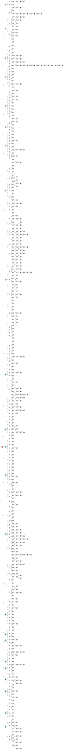 digraph APTAALF {
__start0 [style = invis, shape = none, label = "", width = 0, height = 0];

rankdir=LR;
size="8,5";

s0 [style="filled", color="black", fillcolor="#ff817b" shape="circle", label="q0"];
s1 [style="filled", color="black", fillcolor="powderblue" shape="circle", label="q1"];
s2 [style="filled", color="black", fillcolor="powderblue" shape="circle", label="q2"];
s3 [style="rounded,filled", color="black", fillcolor="powderblue" shape="doublecircle", label="q3"];
s4 [style="rounded,filled", color="black", fillcolor="powderblue" shape="doublecircle", label="q4"];
s5 [style="rounded,filled", color="black", fillcolor="powderblue" shape="doublecircle", label="q5"];
s6 [style="filled", color="black", fillcolor="powderblue" shape="circle", label="q6"];
s7 [style="rounded,filled", color="black", fillcolor="powderblue" shape="doublecircle", label="q7"];
s8 [style="rounded,filled", color="black", fillcolor="powderblue" shape="doublecircle", label="q8"];
s9 [style="rounded,filled", color="black", fillcolor="powderblue" shape="doublecircle", label="q9"];
s10 [style="rounded,filled", color="black", fillcolor="powderblue" shape="doublecircle", label="q10"];
s11 [style="rounded,filled", color="black", fillcolor="powderblue" shape="doublecircle", label="q11"];
s12 [style="rounded,filled", color="black", fillcolor="powderblue" shape="doublecircle", label="q12"];
s13 [style="filled", color="black", fillcolor="powderblue" shape="circle", label="q13"];
s14 [style="filled", color="black", fillcolor="powderblue" shape="circle", label="q14"];
s15 [style="filled", color="black", fillcolor="powderblue" shape="circle", label="q15"];
s16 [style="filled", color="black", fillcolor="powderblue" shape="circle", label="q16"];
s17 [style="filled", color="black", fillcolor="powderblue" shape="circle", label="q17"];
s18 [style="filled", color="black", fillcolor="powderblue" shape="circle", label="q18"];
s19 [style="filled", color="black", fillcolor="powderblue" shape="circle", label="q19"];
s20 [style="filled", color="black", fillcolor="powderblue" shape="circle", label="q20"];
s21 [style="filled", color="black", fillcolor="powderblue" shape="circle", label="q21"];
s22 [style="filled", color="black", fillcolor="powderblue" shape="circle", label="q22"];
s23 [style="filled", color="black", fillcolor="powderblue" shape="circle", label="q23"];
s24 [style="filled", color="black", fillcolor="white" shape="circle", label="q24"];
s25 [style="filled", color="black", fillcolor="white" shape="circle", label="q25"];
s26 [style="filled", color="black", fillcolor="white" shape="circle", label="q26"];
s27 [style="filled", color="black", fillcolor="white" shape="circle", label="q27"];
s28 [style="filled", color="black", fillcolor="white" shape="circle", label="q28"];
s29 [style="filled", color="black", fillcolor="white" shape="circle", label="q29"];
s30 [style="filled", color="black", fillcolor="white" shape="circle", label="q30"];
s31 [style="rounded,filled", color="black", fillcolor="white" shape="doublecircle", label="q31"];
s32 [style="rounded,filled", color="black", fillcolor="white" shape="doublecircle", label="q32"];
s33 [style="filled", color="black", fillcolor="white" shape="circle", label="q33"];
s34 [style="filled", color="black", fillcolor="white" shape="circle", label="q34"];
s35 [style="filled", color="black", fillcolor="white" shape="circle", label="q35"];
s36 [style="filled", color="black", fillcolor="white" shape="circle", label="q36"];
s37 [style="filled", color="black", fillcolor="white" shape="circle", label="q37"];
s38 [style="filled", color="black", fillcolor="white" shape="circle", label="q38"];
s39 [style="filled", color="black", fillcolor="white" shape="circle", label="q39"];
s40 [style="filled", color="black", fillcolor="white" shape="circle", label="q40"];
s41 [style="filled", color="black", fillcolor="white" shape="circle", label="q41"];
s42 [style="filled", color="black", fillcolor="white" shape="circle", label="q42"];
s43 [style="filled", color="black", fillcolor="white" shape="circle", label="q43"];
s44 [style="filled", color="black", fillcolor="white" shape="circle", label="q44"];
s45 [style="filled", color="black", fillcolor="white" shape="circle", label="q45"];
s46 [style="filled", color="black", fillcolor="white" shape="circle", label="q46"];
s47 [style="filled", color="black", fillcolor="white" shape="circle", label="q47"];
s48 [style="filled", color="black", fillcolor="white" shape="circle", label="q48"];
s49 [style="filled", color="black", fillcolor="white" shape="circle", label="q49"];
s50 [style="filled", color="black", fillcolor="white" shape="circle", label="q50"];
s51 [style="filled", color="black", fillcolor="white" shape="circle", label="q51"];
s52 [style="filled", color="black", fillcolor="white" shape="circle", label="q52"];
s53 [style="filled", color="black", fillcolor="white" shape="circle", label="q53"];
s54 [style="filled", color="black", fillcolor="white" shape="circle", label="q54"];
s55 [style="filled", color="black", fillcolor="white" shape="circle", label="q55"];
s56 [style="rounded,filled", color="black", fillcolor="white" shape="doublecircle", label="q56"];
s57 [style="filled", color="black", fillcolor="white" shape="circle", label="q57"];
s58 [style="filled", color="black", fillcolor="white" shape="circle", label="q58"];
s59 [style="filled", color="black", fillcolor="white" shape="circle", label="q59"];
s60 [style="rounded,filled", color="black", fillcolor="white" shape="doublecircle", label="q60"];
s61 [style="filled", color="black", fillcolor="white" shape="circle", label="q61"];
s62 [style="filled", color="black", fillcolor="white" shape="circle", label="q62"];
s63 [style="filled", color="black", fillcolor="white" shape="circle", label="q63"];
s64 [style="filled", color="black", fillcolor="white" shape="circle", label="q64"];
s65 [style="filled", color="black", fillcolor="white" shape="circle", label="q65"];
s66 [style="filled", color="black", fillcolor="white" shape="circle", label="q66"];
s67 [style="filled", color="black", fillcolor="white" shape="circle", label="q67"];
s68 [style="filled", color="black", fillcolor="white" shape="circle", label="q68"];
s69 [style="filled", color="black", fillcolor="white" shape="circle", label="q69"];
s70 [style="filled", color="black", fillcolor="white" shape="circle", label="q70"];
s71 [style="filled", color="black", fillcolor="white" shape="circle", label="q71"];
s72 [style="filled", color="black", fillcolor="white" shape="circle", label="q72"];
s73 [style="filled", color="black", fillcolor="white" shape="circle", label="q73"];
s74 [style="filled", color="black", fillcolor="white" shape="circle", label="q74"];
s75 [style="filled", color="black", fillcolor="white" shape="circle", label="q75"];
s76 [style="rounded,filled", color="black", fillcolor="white" shape="doublecircle", label="q76"];
s77 [style="filled", color="black", fillcolor="white" shape="circle", label="q77"];
s78 [style="rounded,filled", color="black", fillcolor="white" shape="doublecircle", label="q78"];
s79 [style="rounded,filled", color="black", fillcolor="white" shape="doublecircle", label="q79"];
s80 [style="filled", color="black", fillcolor="white" shape="circle", label="q80"];
s81 [style="rounded,filled", color="black", fillcolor="white" shape="doublecircle", label="q81"];
s82 [style="filled", color="black", fillcolor="white" shape="circle", label="q82"];
s83 [style="rounded,filled", color="black", fillcolor="white" shape="doublecircle", label="q83"];
s84 [style="filled", color="black", fillcolor="white" shape="circle", label="q84"];
s85 [style="filled", color="black", fillcolor="white" shape="circle", label="q85"];
s86 [style="filled", color="black", fillcolor="white" shape="circle", label="q86"];
s87 [style="filled", color="black", fillcolor="white" shape="circle", label="q87"];
s88 [style="filled", color="black", fillcolor="white" shape="circle", label="q88"];
s89 [style="filled", color="black", fillcolor="white" shape="circle", label="q89"];
s90 [style="filled", color="black", fillcolor="white" shape="circle", label="q90"];
s91 [style="filled", color="black", fillcolor="white" shape="circle", label="q91"];
s92 [style="rounded,filled", color="black", fillcolor="white" shape="doublecircle", label="q92"];
s93 [style="filled", color="black", fillcolor="white" shape="circle", label="q93"];
s94 [style="filled", color="black", fillcolor="white" shape="circle", label="q94"];
s95 [style="filled", color="black", fillcolor="white" shape="circle", label="q95"];
s96 [style="filled", color="black", fillcolor="white" shape="circle", label="q96"];
s97 [style="filled", color="black", fillcolor="white" shape="circle", label="q97"];
s98 [style="filled", color="black", fillcolor="white" shape="circle", label="q98"];
s99 [style="filled", color="black", fillcolor="white" shape="circle", label="q99"];
s100 [style="rounded,filled", color="black", fillcolor="white" shape="doublecircle", label="q100"];
s101 [style="filled", color="black", fillcolor="white" shape="circle", label="q101"];
s102 [style="filled", color="black", fillcolor="white" shape="circle", label="q102"];
s103 [style="filled", color="black", fillcolor="white" shape="circle", label="q103"];
s104 [style="filled", color="black", fillcolor="white" shape="circle", label="q104"];
s105 [style="filled", color="black", fillcolor="white" shape="circle", label="q105"];
s106 [style="filled", color="black", fillcolor="white" shape="circle", label="q106"];
s107 [style="filled", color="black", fillcolor="white" shape="circle", label="q107"];
s108 [style="filled", color="black", fillcolor="white" shape="circle", label="q108"];
s109 [style="filled", color="black", fillcolor="white" shape="circle", label="q109"];
s110 [style="filled", color="black", fillcolor="white" shape="circle", label="q110"];
s111 [style="filled", color="black", fillcolor="white" shape="circle", label="q111"];
s112 [style="filled", color="black", fillcolor="white" shape="circle", label="q112"];
s113 [style="filled", color="black", fillcolor="white" shape="circle", label="q113"];
s114 [style="filled", color="black", fillcolor="white" shape="circle", label="q114"];
s115 [style="filled", color="black", fillcolor="white" shape="circle", label="q115"];
s116 [style="filled", color="black", fillcolor="white" shape="circle", label="q116"];
s117 [style="rounded,filled", color="black", fillcolor="white" shape="doublecircle", label="q117"];
s118 [style="filled", color="black", fillcolor="white" shape="circle", label="q118"];
s119 [style="filled", color="black", fillcolor="white" shape="circle", label="q119"];
s120 [style="filled", color="black", fillcolor="white" shape="circle", label="q120"];
s121 [style="filled", color="black", fillcolor="white" shape="circle", label="q121"];
s122 [style="filled", color="black", fillcolor="white" shape="circle", label="q122"];
s123 [style="filled", color="black", fillcolor="white" shape="circle", label="q123"];
s124 [style="filled", color="black", fillcolor="white" shape="circle", label="q124"];
s125 [style="filled", color="black", fillcolor="white" shape="circle", label="q125"];
s126 [style="filled", color="black", fillcolor="white" shape="circle", label="q126"];
s127 [style="filled", color="black", fillcolor="white" shape="circle", label="q127"];
s128 [style="filled", color="black", fillcolor="white" shape="circle", label="q128"];
s129 [style="filled", color="black", fillcolor="white" shape="circle", label="q129"];
s130 [style="filled", color="black", fillcolor="white" shape="circle", label="q130"];
s131 [style="filled", color="black", fillcolor="white" shape="circle", label="q131"];
s132 [style="filled", color="black", fillcolor="white" shape="circle", label="q132"];
s133 [style="filled", color="black", fillcolor="white" shape="circle", label="q133"];
s134 [style="filled", color="black", fillcolor="white" shape="circle", label="q134"];
s135 [style="filled", color="black", fillcolor="white" shape="circle", label="q135"];
s136 [style="filled", color="black", fillcolor="white" shape="circle", label="q136"];
s137 [style="filled", color="black", fillcolor="white" shape="circle", label="q137"];
s138 [style="filled", color="black", fillcolor="white" shape="circle", label="q138"];
s139 [style="filled", color="black", fillcolor="white" shape="circle", label="q139"];
s140 [style="filled", color="black", fillcolor="white" shape="circle", label="q140"];
s141 [style="filled", color="black", fillcolor="white" shape="circle", label="q141"];
s142 [style="filled", color="black", fillcolor="white" shape="circle", label="q142"];
s143 [style="filled", color="black", fillcolor="white" shape="circle", label="q143"];
s144 [style="filled", color="black", fillcolor="white" shape="circle", label="q144"];
s145 [style="filled", color="black", fillcolor="white" shape="circle", label="q145"];
s146 [style="filled", color="black", fillcolor="white" shape="circle", label="q146"];
s147 [style="filled", color="black", fillcolor="white" shape="circle", label="q147"];
s148 [style="filled", color="black", fillcolor="white" shape="circle", label="q148"];
s149 [style="filled", color="black", fillcolor="white" shape="circle", label="q149"];
s150 [style="filled", color="black", fillcolor="white" shape="circle", label="q150"];
s151 [style="filled", color="black", fillcolor="white" shape="circle", label="q151"];
s152 [style="filled", color="black", fillcolor="white" shape="circle", label="q152"];
s153 [style="filled", color="black", fillcolor="white" shape="circle", label="q153"];
s154 [style="filled", color="black", fillcolor="white" shape="circle", label="q154"];
s155 [style="filled", color="black", fillcolor="white" shape="circle", label="q155"];
s156 [style="filled", color="black", fillcolor="white" shape="circle", label="q156"];
s157 [style="filled", color="black", fillcolor="white" shape="circle", label="q157"];
s158 [style="filled", color="black", fillcolor="white" shape="circle", label="q158"];
s159 [style="filled", color="black", fillcolor="white" shape="circle", label="q159"];
s160 [style="filled", color="black", fillcolor="white" shape="circle", label="q160"];
s161 [style="filled", color="black", fillcolor="white" shape="circle", label="q161"];
s162 [style="filled", color="black", fillcolor="white" shape="circle", label="q162"];
s163 [style="filled", color="black", fillcolor="white" shape="circle", label="q163"];
s164 [style="filled", color="black", fillcolor="white" shape="circle", label="q164"];
s165 [style="filled", color="black", fillcolor="white" shape="circle", label="q165"];
s166 [style="filled", color="black", fillcolor="white" shape="circle", label="q166"];
s167 [style="filled", color="black", fillcolor="white" shape="circle", label="q167"];
s168 [style="filled", color="black", fillcolor="white" shape="circle", label="q168"];
s169 [style="filled", color="black", fillcolor="white" shape="circle", label="q169"];
s170 [style="filled", color="black", fillcolor="white" shape="circle", label="q170"];
s171 [style="filled", color="black", fillcolor="white" shape="circle", label="q171"];
s172 [style="filled", color="black", fillcolor="white" shape="circle", label="q172"];
s173 [style="filled", color="black", fillcolor="white" shape="circle", label="q173"];
s174 [style="filled", color="black", fillcolor="white" shape="circle", label="q174"];
s175 [style="filled", color="black", fillcolor="white" shape="circle", label="q175"];
s176 [style="filled", color="black", fillcolor="white" shape="circle", label="q176"];
s177 [style="filled", color="black", fillcolor="white" shape="circle", label="q177"];
s178 [style="filled", color="black", fillcolor="white" shape="circle", label="q178"];
s179 [style="filled", color="black", fillcolor="white" shape="circle", label="q179"];
s180 [style="filled", color="black", fillcolor="white" shape="circle", label="q180"];
s181 [style="filled", color="black", fillcolor="white" shape="circle", label="q181"];
s182 [style="filled", color="black", fillcolor="white" shape="circle", label="q182"];
s183 [style="filled", color="black", fillcolor="white" shape="circle", label="q183"];
s184 [style="filled", color="black", fillcolor="white" shape="circle", label="q184"];
s185 [style="filled", color="black", fillcolor="white" shape="circle", label="q185"];
s186 [style="filled", color="black", fillcolor="white" shape="circle", label="q186"];
s187 [style="filled", color="black", fillcolor="white" shape="circle", label="q187"];
s188 [style="filled", color="black", fillcolor="white" shape="circle", label="q188"];
s189 [style="filled", color="black", fillcolor="white" shape="circle", label="q189"];
s190 [style="filled", color="black", fillcolor="white" shape="circle", label="q190"];
s191 [style="filled", color="black", fillcolor="white" shape="circle", label="q191"];
s192 [style="filled", color="black", fillcolor="white" shape="circle", label="q192"];
s193 [style="filled", color="black", fillcolor="white" shape="circle", label="q193"];
s194 [style="filled", color="black", fillcolor="white" shape="circle", label="q194"];
s195 [style="filled", color="black", fillcolor="white" shape="circle", label="q195"];
s196 [style="filled", color="black", fillcolor="white" shape="circle", label="q196"];
s197 [style="filled", color="black", fillcolor="white" shape="circle", label="q197"];
s198 [style="filled", color="black", fillcolor="white" shape="circle", label="q198"];
s199 [style="filled", color="black", fillcolor="white" shape="circle", label="q199"];
s200 [style="rounded,filled", color="black", fillcolor="white" shape="doublecircle", label="q200"];
s201 [style="rounded,filled", color="black", fillcolor="white" shape="doublecircle", label="q201"];
s202 [style="rounded,filled", color="black", fillcolor="white" shape="doublecircle", label="q202"];
s203 [style="filled", color="black", fillcolor="white" shape="circle", label="q203"];
s204 [style="rounded,filled", color="black", fillcolor="white" shape="doublecircle", label="q204"];
s205 [style="filled", color="black", fillcolor="white" shape="circle", label="q205"];
s206 [style="filled", color="black", fillcolor="white" shape="circle", label="q206"];
s207 [style="filled", color="black", fillcolor="white" shape="circle", label="q207"];
s208 [style="filled", color="black", fillcolor="white" shape="circle", label="q208"];
s209 [style="filled", color="black", fillcolor="white" shape="circle", label="q209"];
s210 [style="filled", color="black", fillcolor="white" shape="circle", label="q210"];
s211 [style="filled", color="black", fillcolor="white" shape="circle", label="q211"];
s212 [style="filled", color="black", fillcolor="white" shape="circle", label="q212"];
s213 [style="filled", color="black", fillcolor="white" shape="circle", label="q213"];
s214 [style="filled", color="black", fillcolor="white" shape="circle", label="q214"];
s215 [style="filled", color="black", fillcolor="white" shape="circle", label="q215"];
s216 [style="filled", color="black", fillcolor="white" shape="circle", label="q216"];
s217 [style="filled", color="black", fillcolor="white" shape="circle", label="q217"];
s218 [style="filled", color="black", fillcolor="white" shape="circle", label="q218"];
s219 [style="filled", color="black", fillcolor="white" shape="circle", label="q219"];
s220 [style="filled", color="black", fillcolor="white" shape="circle", label="q220"];
s221 [style="filled", color="black", fillcolor="white" shape="circle", label="q221"];
s222 [style="filled", color="black", fillcolor="white" shape="circle", label="q222"];
s223 [style="filled", color="black", fillcolor="white" shape="circle", label="q223"];
s224 [style="filled", color="black", fillcolor="white" shape="circle", label="q224"];
s225 [style="filled", color="black", fillcolor="white" shape="circle", label="q225"];
s226 [style="filled", color="black", fillcolor="white" shape="circle", label="q226"];
s227 [style="filled", color="black", fillcolor="white" shape="circle", label="q227"];
s228 [style="filled", color="black", fillcolor="white" shape="circle", label="q228"];
s229 [style="filled", color="black", fillcolor="white" shape="circle", label="q229"];
s230 [style="filled", color="black", fillcolor="white" shape="circle", label="q230"];
s231 [style="filled", color="black", fillcolor="white" shape="circle", label="q231"];
s232 [style="filled", color="black", fillcolor="white" shape="circle", label="q232"];
s233 [style="filled", color="black", fillcolor="white" shape="circle", label="q233"];
s234 [style="filled", color="black", fillcolor="white" shape="circle", label="q234"];
s235 [style="filled", color="black", fillcolor="white" shape="circle", label="q235"];
s236 [style="filled", color="black", fillcolor="white" shape="circle", label="q236"];
s237 [style="filled", color="black", fillcolor="white" shape="circle", label="q237"];
s238 [style="filled", color="black", fillcolor="white" shape="circle", label="q238"];
s239 [style="filled", color="black", fillcolor="white" shape="circle", label="q239"];
s240 [style="filled", color="black", fillcolor="white" shape="circle", label="q240"];
s241 [style="filled", color="black", fillcolor="white" shape="circle", label="q241"];
s242 [style="filled", color="black", fillcolor="white" shape="circle", label="q242"];
s243 [style="filled", color="black", fillcolor="white" shape="circle", label="q243"];
s244 [style="filled", color="black", fillcolor="white" shape="circle", label="q244"];
s245 [style="filled", color="black", fillcolor="white" shape="circle", label="q245"];
s246 [style="filled", color="black", fillcolor="white" shape="circle", label="q246"];
s247 [style="filled", color="black", fillcolor="white" shape="circle", label="q247"];
s248 [style="filled", color="black", fillcolor="white" shape="circle", label="q248"];
s249 [style="filled", color="black", fillcolor="white" shape="circle", label="q249"];
s250 [style="filled", color="black", fillcolor="white" shape="circle", label="q250"];
s251 [style="filled", color="black", fillcolor="white" shape="circle", label="q251"];
s252 [style="filled", color="black", fillcolor="white" shape="circle", label="q252"];
s253 [style="filled", color="black", fillcolor="white" shape="circle", label="q253"];
s254 [style="filled", color="black", fillcolor="white" shape="circle", label="q254"];
s255 [style="filled", color="black", fillcolor="white" shape="circle", label="q255"];
s256 [style="filled", color="black", fillcolor="white" shape="circle", label="q256"];
s257 [style="filled", color="black", fillcolor="white" shape="circle", label="q257"];
s258 [style="filled", color="black", fillcolor="white" shape="circle", label="q258"];
s259 [style="filled", color="black", fillcolor="white" shape="circle", label="q259"];
s260 [style="filled", color="black", fillcolor="white" shape="circle", label="q260"];
s261 [style="filled", color="black", fillcolor="white" shape="circle", label="q261"];
s262 [style="filled", color="black", fillcolor="white" shape="circle", label="q262"];
s263 [style="filled", color="black", fillcolor="white" shape="circle", label="q263"];
s264 [style="filled", color="black", fillcolor="white" shape="circle", label="q264"];
s265 [style="filled", color="black", fillcolor="white" shape="circle", label="q265"];
s266 [style="filled", color="black", fillcolor="white" shape="circle", label="q266"];
s267 [style="filled", color="black", fillcolor="white" shape="circle", label="q267"];
s268 [style="filled", color="black", fillcolor="white" shape="circle", label="q268"];
s269 [style="filled", color="black", fillcolor="white" shape="circle", label="q269"];
s270 [style="filled", color="black", fillcolor="white" shape="circle", label="q270"];
s271 [style="filled", color="black", fillcolor="white" shape="circle", label="q271"];
s272 [style="filled", color="black", fillcolor="white" shape="circle", label="q272"];
s273 [style="filled", color="black", fillcolor="white" shape="circle", label="q273"];
s274 [style="filled", color="black", fillcolor="white" shape="circle", label="q274"];
s275 [style="filled", color="black", fillcolor="white" shape="circle", label="q275"];
s276 [style="filled", color="black", fillcolor="white" shape="circle", label="q276"];
s277 [style="filled", color="black", fillcolor="white" shape="circle", label="q277"];
s278 [style="filled", color="black", fillcolor="white" shape="circle", label="q278"];
s279 [style="filled", color="black", fillcolor="white" shape="circle", label="q279"];
s280 [style="filled", color="black", fillcolor="white" shape="circle", label="q280"];
s281 [style="filled", color="black", fillcolor="white" shape="circle", label="q281"];
s282 [style="filled", color="black", fillcolor="white" shape="circle", label="q282"];
s283 [style="filled", color="black", fillcolor="white" shape="circle", label="q283"];
s284 [style="filled", color="black", fillcolor="white" shape="circle", label="q284"];
s285 [style="filled", color="black", fillcolor="white" shape="circle", label="q285"];
s286 [style="filled", color="black", fillcolor="white" shape="circle", label="q286"];
s287 [style="filled", color="black", fillcolor="white" shape="circle", label="q287"];
s288 [style="filled", color="black", fillcolor="white" shape="circle", label="q288"];
s289 [style="filled", color="black", fillcolor="white" shape="circle", label="q289"];
s290 [style="filled", color="black", fillcolor="white" shape="circle", label="q290"];
s291 [style="filled", color="black", fillcolor="white" shape="circle", label="q291"];
s292 [style="filled", color="black", fillcolor="white" shape="circle", label="q292"];
s293 [style="filled", color="black", fillcolor="white" shape="circle", label="q293"];
s294 [style="filled", color="black", fillcolor="white" shape="circle", label="q294"];
s295 [style="filled", color="black", fillcolor="white" shape="circle", label="q295"];
s296 [style="filled", color="black", fillcolor="white" shape="circle", label="q296"];
s297 [style="filled", color="black", fillcolor="white" shape="circle", label="q297"];
s298 [style="filled", color="black", fillcolor="white" shape="circle", label="q298"];
s299 [style="filled", color="black", fillcolor="white" shape="circle", label="q299"];
s300 [style="filled", color="black", fillcolor="white" shape="circle", label="q300"];
s301 [style="filled", color="black", fillcolor="white" shape="circle", label="q301"];
s302 [style="filled", color="black", fillcolor="white" shape="circle", label="q302"];
s303 [style="filled", color="black", fillcolor="white" shape="circle", label="q303"];
s304 [style="filled", color="black", fillcolor="white" shape="circle", label="q304"];
s305 [style="filled", color="black", fillcolor="white" shape="circle", label="q305"];
s306 [style="filled", color="black", fillcolor="white" shape="circle", label="q306"];
s307 [style="filled", color="black", fillcolor="white" shape="circle", label="q307"];
s308 [style="filled", color="black", fillcolor="white" shape="circle", label="q308"];
s309 [style="filled", color="black", fillcolor="white" shape="circle", label="q309"];
s310 [style="filled", color="black", fillcolor="white" shape="circle", label="q310"];
s311 [style="filled", color="black", fillcolor="white" shape="circle", label="q311"];
s312 [style="filled", color="black", fillcolor="white" shape="circle", label="q312"];
s313 [style="filled", color="black", fillcolor="white" shape="circle", label="q313"];
s314 [style="filled", color="black", fillcolor="white" shape="circle", label="q314"];
s315 [style="filled", color="black", fillcolor="white" shape="circle", label="q315"];
s316 [style="filled", color="black", fillcolor="white" shape="circle", label="q316"];
s317 [style="filled", color="black", fillcolor="white" shape="circle", label="q317"];
s318 [style="filled", color="black", fillcolor="white" shape="circle", label="q318"];
s319 [style="filled", color="black", fillcolor="white" shape="circle", label="q319"];
s320 [style="filled", color="black", fillcolor="white" shape="circle", label="q320"];
s321 [style="filled", color="black", fillcolor="white" shape="circle", label="q321"];
s322 [style="filled", color="black", fillcolor="white" shape="circle", label="q322"];
s323 [style="filled", color="black", fillcolor="white" shape="circle", label="q323"];
s324 [style="filled", color="black", fillcolor="white" shape="circle", label="q324"];
s325 [style="filled", color="black", fillcolor="white" shape="circle", label="q325"];
s326 [style="filled", color="black", fillcolor="white" shape="circle", label="q326"];
s327 [style="rounded,filled", color="black", fillcolor="white" shape="doublecircle", label="q327"];
s328 [style="filled", color="black", fillcolor="white" shape="circle", label="q328"];
s329 [style="filled", color="black", fillcolor="white" shape="circle", label="q329"];
s330 [style="filled", color="black", fillcolor="white" shape="circle", label="q330"];
s331 [style="filled", color="black", fillcolor="white" shape="circle", label="q331"];
s332 [style="filled", color="black", fillcolor="white" shape="circle", label="q332"];
s333 [style="filled", color="black", fillcolor="white" shape="circle", label="q333"];
s334 [style="filled", color="black", fillcolor="white" shape="circle", label="q334"];
s335 [style="filled", color="black", fillcolor="white" shape="circle", label="q335"];
s336 [style="filled", color="black", fillcolor="white" shape="circle", label="q336"];
s337 [style="filled", color="black", fillcolor="white" shape="circle", label="q337"];
s338 [style="filled", color="black", fillcolor="white" shape="circle", label="q338"];
s339 [style="filled", color="black", fillcolor="white" shape="circle", label="q339"];
s340 [style="filled", color="black", fillcolor="white" shape="circle", label="q340"];
s341 [style="filled", color="black", fillcolor="white" shape="circle", label="q341"];
s342 [style="filled", color="black", fillcolor="white" shape="circle", label="q342"];
s343 [style="filled", color="black", fillcolor="white" shape="circle", label="q343"];
s344 [style="filled", color="black", fillcolor="white" shape="circle", label="q344"];
s345 [style="filled", color="black", fillcolor="white" shape="circle", label="q345"];
s346 [style="filled", color="black", fillcolor="white" shape="circle", label="q346"];
s347 [style="filled", color="black", fillcolor="white" shape="circle", label="q347"];
s348 [style="filled", color="black", fillcolor="white" shape="circle", label="q348"];
s349 [style="filled", color="black", fillcolor="white" shape="circle", label="q349"];
s350 [style="filled", color="black", fillcolor="white" shape="circle", label="q350"];
s351 [style="filled", color="black", fillcolor="white" shape="circle", label="q351"];
s352 [style="filled", color="black", fillcolor="white" shape="circle", label="q352"];
s353 [style="filled", color="black", fillcolor="white" shape="circle", label="q353"];
s354 [style="filled", color="black", fillcolor="white" shape="circle", label="q354"];
s355 [style="filled", color="black", fillcolor="white" shape="circle", label="q355"];
s356 [style="filled", color="black", fillcolor="white" shape="circle", label="q356"];
s357 [style="filled", color="black", fillcolor="white" shape="circle", label="q357"];
s358 [style="filled", color="black", fillcolor="white" shape="circle", label="q358"];
s359 [style="filled", color="black", fillcolor="white" shape="circle", label="q359"];
s360 [style="filled", color="black", fillcolor="white" shape="circle", label="q360"];
s361 [style="filled", color="black", fillcolor="white" shape="circle", label="q361"];
s362 [style="filled", color="black", fillcolor="white" shape="circle", label="q362"];
s363 [style="filled", color="black", fillcolor="white" shape="circle", label="q363"];
s364 [style="filled", color="black", fillcolor="white" shape="circle", label="q364"];
s365 [style="filled", color="black", fillcolor="white" shape="circle", label="q365"];
s366 [style="filled", color="black", fillcolor="white" shape="circle", label="q366"];
s367 [style="filled", color="black", fillcolor="white" shape="circle", label="q367"];
s368 [style="filled", color="black", fillcolor="white" shape="circle", label="q368"];
s369 [style="filled", color="black", fillcolor="white" shape="circle", label="q369"];
s370 [style="filled", color="black", fillcolor="white" shape="circle", label="q370"];
s371 [style="filled", color="black", fillcolor="white" shape="circle", label="q371"];
s372 [style="filled", color="black", fillcolor="white" shape="circle", label="q372"];
s373 [style="filled", color="black", fillcolor="white" shape="circle", label="q373"];
s374 [style="filled", color="black", fillcolor="white" shape="circle", label="q374"];
s375 [style="filled", color="black", fillcolor="white" shape="circle", label="q375"];
s376 [style="filled", color="black", fillcolor="white" shape="circle", label="q376"];
s377 [style="filled", color="black", fillcolor="white" shape="circle", label="q377"];
s378 [style="filled", color="black", fillcolor="white" shape="circle", label="q378"];
s379 [style="filled", color="black", fillcolor="white" shape="circle", label="q379"];
s380 [style="filled", color="black", fillcolor="white" shape="circle", label="q380"];
s381 [style="filled", color="black", fillcolor="white" shape="circle", label="q381"];
s382 [style="filled", color="black", fillcolor="white" shape="circle", label="q382"];
s383 [style="filled", color="black", fillcolor="white" shape="circle", label="q383"];
s384 [style="filled", color="black", fillcolor="white" shape="circle", label="q384"];
s385 [style="filled", color="black", fillcolor="white" shape="circle", label="q385"];
s386 [style="filled", color="black", fillcolor="white" shape="circle", label="q386"];
s387 [style="filled", color="black", fillcolor="white" shape="circle", label="q387"];
s388 [style="filled", color="black", fillcolor="white" shape="circle", label="q388"];
s389 [style="filled", color="black", fillcolor="white" shape="circle", label="q389"];
s390 [style="filled", color="black", fillcolor="white" shape="circle", label="q390"];
s391 [style="filled", color="black", fillcolor="white" shape="circle", label="q391"];
s392 [style="filled", color="black", fillcolor="white" shape="circle", label="q392"];
s393 [style="filled", color="black", fillcolor="white" shape="circle", label="q393"];
s394 [style="filled", color="black", fillcolor="white" shape="circle", label="q394"];
s395 [style="filled", color="black", fillcolor="white" shape="circle", label="q395"];
s396 [style="filled", color="black", fillcolor="white" shape="circle", label="q396"];
s397 [style="filled", color="black", fillcolor="white" shape="circle", label="q397"];
s398 [style="filled", color="black", fillcolor="white" shape="circle", label="q398"];
s399 [style="filled", color="black", fillcolor="white" shape="circle", label="q399"];
s400 [style="filled", color="black", fillcolor="white" shape="circle", label="q400"];
s401 [style="filled", color="black", fillcolor="white" shape="circle", label="q401"];
s402 [style="filled", color="black", fillcolor="white" shape="circle", label="q402"];
s403 [style="filled", color="black", fillcolor="white" shape="circle", label="q403"];
s404 [style="filled", color="black", fillcolor="white" shape="circle", label="q404"];
s405 [style="filled", color="black", fillcolor="white" shape="circle", label="q405"];
s406 [style="filled", color="black", fillcolor="white" shape="circle", label="q406"];
s407 [style="filled", color="black", fillcolor="white" shape="circle", label="q407"];
s408 [style="filled", color="black", fillcolor="white" shape="circle", label="q408"];
s409 [style="filled", color="black", fillcolor="white" shape="circle", label="q409"];
s410 [style="filled", color="black", fillcolor="white" shape="circle", label="q410"];
s411 [style="filled", color="black", fillcolor="white" shape="circle", label="q411"];
s412 [style="filled", color="black", fillcolor="white" shape="circle", label="q412"];
s413 [style="filled", color="black", fillcolor="white" shape="circle", label="q413"];
s414 [style="filled", color="black", fillcolor="white" shape="circle", label="q414"];
s415 [style="filled", color="black", fillcolor="white" shape="circle", label="q415"];
s416 [style="filled", color="black", fillcolor="white" shape="circle", label="q416"];
s417 [style="filled", color="black", fillcolor="white" shape="circle", label="q417"];
s418 [style="filled", color="black", fillcolor="white" shape="circle", label="q418"];
s419 [style="filled", color="black", fillcolor="white" shape="circle", label="q419"];
s420 [style="filled", color="black", fillcolor="white" shape="circle", label="q420"];
s421 [style="filled", color="black", fillcolor="white" shape="circle", label="q421"];
s422 [style="filled", color="black", fillcolor="white" shape="circle", label="q422"];
s423 [style="filled", color="black", fillcolor="white" shape="circle", label="q423"];
s424 [style="filled", color="black", fillcolor="white" shape="circle", label="q424"];
s425 [style="filled", color="black", fillcolor="white" shape="circle", label="q425"];
s426 [style="filled", color="black", fillcolor="white" shape="circle", label="q426"];
s427 [style="filled", color="black", fillcolor="white" shape="circle", label="q427"];
s428 [style="filled", color="black", fillcolor="white" shape="circle", label="q428"];
s429 [style="filled", color="black", fillcolor="white" shape="circle", label="q429"];
s430 [style="filled", color="black", fillcolor="white" shape="circle", label="q430"];
s431 [style="filled", color="black", fillcolor="white" shape="circle", label="q431"];
s432 [style="filled", color="black", fillcolor="white" shape="circle", label="q432"];
s433 [style="filled", color="black", fillcolor="white" shape="circle", label="q433"];
s434 [style="filled", color="black", fillcolor="white" shape="circle", label="q434"];
s435 [style="filled", color="black", fillcolor="white" shape="circle", label="q435"];
s436 [style="filled", color="black", fillcolor="white" shape="circle", label="q436"];
s437 [style="filled", color="black", fillcolor="white" shape="circle", label="q437"];
s438 [style="filled", color="black", fillcolor="white" shape="circle", label="q438"];
s439 [style="filled", color="black", fillcolor="white" shape="circle", label="q439"];
s440 [style="filled", color="black", fillcolor="white" shape="circle", label="q440"];
s441 [style="rounded,filled", color="black", fillcolor="white" shape="doublecircle", label="q441"];
s442 [style="filled", color="black", fillcolor="white" shape="circle", label="q442"];
s443 [style="filled", color="black", fillcolor="white" shape="circle", label="q443"];
s444 [style="filled", color="black", fillcolor="white" shape="circle", label="q444"];
s445 [style="filled", color="black", fillcolor="white" shape="circle", label="q445"];
s446 [style="filled", color="black", fillcolor="white" shape="circle", label="q446"];
s447 [style="filled", color="black", fillcolor="white" shape="circle", label="q447"];
s448 [style="filled", color="black", fillcolor="white" shape="circle", label="q448"];
s449 [style="filled", color="black", fillcolor="white" shape="circle", label="q449"];
s450 [style="filled", color="black", fillcolor="white" shape="circle", label="q450"];
s451 [style="filled", color="black", fillcolor="white" shape="circle", label="q451"];
s452 [style="filled", color="black", fillcolor="white" shape="circle", label="q452"];
s453 [style="filled", color="black", fillcolor="white" shape="circle", label="q453"];
s454 [style="filled", color="black", fillcolor="white" shape="circle", label="q454"];
s455 [style="filled", color="black", fillcolor="white" shape="circle", label="q455"];
s456 [style="filled", color="black", fillcolor="white" shape="circle", label="q456"];
s457 [style="filled", color="black", fillcolor="white" shape="circle", label="q457"];
s458 [style="filled", color="black", fillcolor="white" shape="circle", label="q458"];
s459 [style="filled", color="black", fillcolor="white" shape="circle", label="q459"];
s460 [style="filled", color="black", fillcolor="white" shape="circle", label="q460"];
s461 [style="filled", color="black", fillcolor="white" shape="circle", label="q461"];
s462 [style="filled", color="black", fillcolor="white" shape="circle", label="q462"];
s463 [style="filled", color="black", fillcolor="white" shape="circle", label="q463"];
s464 [style="filled", color="black", fillcolor="white" shape="circle", label="q464"];
s465 [style="filled", color="black", fillcolor="white" shape="circle", label="q465"];
s466 [style="filled", color="black", fillcolor="white" shape="circle", label="q466"];
s467 [style="filled", color="black", fillcolor="white" shape="circle", label="q467"];
s468 [style="filled", color="black", fillcolor="white" shape="circle", label="q468"];
s469 [style="filled", color="black", fillcolor="white" shape="circle", label="q469"];
s470 [style="filled", color="black", fillcolor="white" shape="circle", label="q470"];
s471 [style="filled", color="black", fillcolor="white" shape="circle", label="q471"];
s472 [style="filled", color="black", fillcolor="white" shape="circle", label="q472"];
s473 [style="filled", color="black", fillcolor="white" shape="circle", label="q473"];
s474 [style="filled", color="black", fillcolor="white" shape="circle", label="q474"];
s475 [style="filled", color="black", fillcolor="white" shape="circle", label="q475"];
s476 [style="filled", color="black", fillcolor="white" shape="circle", label="q476"];
s477 [style="filled", color="black", fillcolor="white" shape="circle", label="q477"];
s478 [style="filled", color="black", fillcolor="white" shape="circle", label="q478"];
s479 [style="filled", color="black", fillcolor="white" shape="circle", label="q479"];
s480 [style="filled", color="black", fillcolor="white" shape="circle", label="q480"];
s481 [style="filled", color="black", fillcolor="white" shape="circle", label="q481"];
s482 [style="filled", color="black", fillcolor="white" shape="circle", label="q482"];
s483 [style="filled", color="black", fillcolor="white" shape="circle", label="q483"];
s484 [style="filled", color="black", fillcolor="white" shape="circle", label="q484"];
s485 [style="filled", color="black", fillcolor="white" shape="circle", label="q485"];
s486 [style="filled", color="black", fillcolor="white" shape="circle", label="q486"];
s487 [style="filled", color="black", fillcolor="white" shape="circle", label="q487"];
s488 [style="filled", color="black", fillcolor="white" shape="circle", label="q488"];
s489 [style="filled", color="black", fillcolor="white" shape="circle", label="q489"];
s490 [style="filled", color="black", fillcolor="white" shape="circle", label="q490"];
s491 [style="filled", color="black", fillcolor="white" shape="circle", label="q491"];
s492 [style="filled", color="black", fillcolor="white" shape="circle", label="q492"];
s493 [style="filled", color="black", fillcolor="white" shape="circle", label="q493"];
s494 [style="filled", color="black", fillcolor="white" shape="circle", label="q494"];
s495 [style="filled", color="black", fillcolor="white" shape="circle", label="q495"];
s496 [style="filled", color="black", fillcolor="white" shape="circle", label="q496"];
s497 [style="filled", color="black", fillcolor="white" shape="circle", label="q497"];
s498 [style="filled", color="black", fillcolor="white" shape="circle", label="q498"];
s499 [style="filled", color="black", fillcolor="white" shape="circle", label="q499"];
s500 [style="filled", color="black", fillcolor="white" shape="circle", label="q500"];
s501 [style="filled", color="black", fillcolor="white" shape="circle", label="q501"];
s502 [style="filled", color="black", fillcolor="white" shape="circle", label="q502"];
s503 [style="filled", color="black", fillcolor="white" shape="circle", label="q503"];
s504 [style="filled", color="black", fillcolor="white" shape="circle", label="q504"];
s505 [style="filled", color="black", fillcolor="white" shape="circle", label="q505"];
s506 [style="filled", color="black", fillcolor="white" shape="circle", label="q506"];
s507 [style="filled", color="black", fillcolor="white" shape="circle", label="q507"];
s508 [style="filled", color="black", fillcolor="white" shape="circle", label="q508"];
s509 [style="filled", color="black", fillcolor="white" shape="circle", label="q509"];
s510 [style="filled", color="black", fillcolor="white" shape="circle", label="q510"];
s511 [style="filled", color="black", fillcolor="white" shape="circle", label="q511"];
s512 [style="filled", color="black", fillcolor="white" shape="circle", label="q512"];
s513 [style="filled", color="black", fillcolor="white" shape="circle", label="q513"];
s514 [style="filled", color="black", fillcolor="white" shape="circle", label="q514"];
s515 [style="filled", color="black", fillcolor="white" shape="circle", label="q515"];
s516 [style="filled", color="black", fillcolor="white" shape="circle", label="q516"];
s517 [style="filled", color="black", fillcolor="white" shape="circle", label="q517"];
s518 [style="filled", color="black", fillcolor="white" shape="circle", label="q518"];
s519 [style="filled", color="black", fillcolor="white" shape="circle", label="q519"];
s520 [style="filled", color="black", fillcolor="white" shape="circle", label="q520"];
s521 [style="filled", color="black", fillcolor="white" shape="circle", label="q521"];
s522 [style="filled", color="black", fillcolor="white" shape="circle", label="q522"];
s523 [style="filled", color="black", fillcolor="white" shape="circle", label="q523"];
s524 [style="filled", color="black", fillcolor="white" shape="circle", label="q524"];
s525 [style="filled", color="black", fillcolor="white" shape="circle", label="q525"];
s526 [style="filled", color="black", fillcolor="white" shape="circle", label="q526"];
s527 [style="filled", color="black", fillcolor="white" shape="circle", label="q527"];
s528 [style="filled", color="black", fillcolor="white" shape="circle", label="q528"];
s529 [style="filled", color="black", fillcolor="white" shape="circle", label="q529"];
s530 [style="filled", color="black", fillcolor="white" shape="circle", label="q530"];
s531 [style="filled", color="black", fillcolor="white" shape="circle", label="q531"];
s532 [style="filled", color="black", fillcolor="white" shape="circle", label="q532"];
s533 [style="filled", color="black", fillcolor="white" shape="circle", label="q533"];
s534 [style="filled", color="black", fillcolor="white" shape="circle", label="q534"];
s535 [style="filled", color="black", fillcolor="white" shape="circle", label="q535"];
s536 [style="filled", color="black", fillcolor="white" shape="circle", label="q536"];
s537 [style="filled", color="black", fillcolor="white" shape="circle", label="q537"];
s538 [style="filled", color="black", fillcolor="white" shape="circle", label="q538"];
s539 [style="filled", color="black", fillcolor="white" shape="circle", label="q539"];
s540 [style="filled", color="black", fillcolor="white" shape="circle", label="q540"];
s541 [style="filled", color="black", fillcolor="white" shape="circle", label="q541"];
s542 [style="filled", color="black", fillcolor="white" shape="circle", label="q542"];
s543 [style="filled", color="black", fillcolor="white" shape="circle", label="q543"];
s544 [style="filled", color="black", fillcolor="white" shape="circle", label="q544"];
s545 [style="filled", color="black", fillcolor="white" shape="circle", label="q545"];
s546 [style="filled", color="black", fillcolor="white" shape="circle", label="q546"];
s547 [style="filled", color="black", fillcolor="white" shape="circle", label="q547"];
s548 [style="filled", color="black", fillcolor="white" shape="circle", label="q548"];
s549 [style="filled", color="black", fillcolor="white" shape="circle", label="q549"];
s550 [style="filled", color="black", fillcolor="white" shape="circle", label="q550"];
s551 [style="filled", color="black", fillcolor="white" shape="circle", label="q551"];
s552 [style="filled", color="black", fillcolor="white" shape="circle", label="q552"];
s553 [style="filled", color="black", fillcolor="white" shape="circle", label="q553"];
s554 [style="filled", color="black", fillcolor="white" shape="circle", label="q554"];
s555 [style="filled", color="black", fillcolor="white" shape="circle", label="q555"];
s556 [style="filled", color="black", fillcolor="white" shape="circle", label="q556"];
s557 [style="filled", color="black", fillcolor="white" shape="circle", label="q557"];
s558 [style="filled", color="black", fillcolor="white" shape="circle", label="q558"];
s559 [style="filled", color="black", fillcolor="white" shape="circle", label="q559"];
s560 [style="filled", color="black", fillcolor="white" shape="circle", label="q560"];
s561 [style="filled", color="black", fillcolor="white" shape="circle", label="q561"];
s562 [style="filled", color="black", fillcolor="white" shape="circle", label="q562"];
s563 [style="filled", color="black", fillcolor="white" shape="circle", label="q563"];
s564 [style="filled", color="black", fillcolor="white" shape="circle", label="q564"];
s565 [style="filled", color="black", fillcolor="white" shape="circle", label="q565"];
s566 [style="filled", color="black", fillcolor="white" shape="circle", label="q566"];
s567 [style="filled", color="black", fillcolor="white" shape="circle", label="q567"];
s568 [style="filled", color="black", fillcolor="white" shape="circle", label="q568"];
s569 [style="filled", color="black", fillcolor="white" shape="circle", label="q569"];
s570 [style="filled", color="black", fillcolor="white" shape="circle", label="q570"];
s571 [style="filled", color="black", fillcolor="white" shape="circle", label="q571"];
s572 [style="filled", color="black", fillcolor="white" shape="circle", label="q572"];
s573 [style="filled", color="black", fillcolor="white" shape="circle", label="q573"];
s574 [style="filled", color="black", fillcolor="white" shape="circle", label="q574"];
s575 [style="filled", color="black", fillcolor="white" shape="circle", label="q575"];
s576 [style="filled", color="black", fillcolor="white" shape="circle", label="q576"];
s577 [style="filled", color="black", fillcolor="white" shape="circle", label="q577"];
s578 [style="filled", color="black", fillcolor="white" shape="circle", label="q578"];
s579 [style="filled", color="black", fillcolor="white" shape="circle", label="q579"];
s580 [style="filled", color="black", fillcolor="white" shape="circle", label="q580"];
s581 [style="filled", color="black", fillcolor="white" shape="circle", label="q581"];
s582 [style="filled", color="black", fillcolor="white" shape="circle", label="q582"];
s583 [style="filled", color="black", fillcolor="white" shape="circle", label="q583"];
s584 [style="filled", color="black", fillcolor="white" shape="circle", label="q584"];
s585 [style="filled", color="black", fillcolor="white" shape="circle", label="q585"];
s586 [style="filled", color="black", fillcolor="white" shape="circle", label="q586"];
s587 [style="filled", color="black", fillcolor="white" shape="circle", label="q587"];
s588 [style="filled", color="black", fillcolor="white" shape="circle", label="q588"];
s589 [style="filled", color="black", fillcolor="white" shape="circle", label="q589"];
s590 [style="filled", color="black", fillcolor="white" shape="circle", label="q590"];
s591 [style="filled", color="black", fillcolor="white" shape="circle", label="q591"];
s592 [style="filled", color="black", fillcolor="white" shape="circle", label="q592"];
s593 [style="filled", color="black", fillcolor="white" shape="circle", label="q593"];
s594 [style="filled", color="black", fillcolor="white" shape="circle", label="q594"];
s595 [style="filled", color="black", fillcolor="white" shape="circle", label="q595"];
s596 [style="filled", color="black", fillcolor="white" shape="circle", label="q596"];
s597 [style="filled", color="black", fillcolor="white" shape="circle", label="q597"];
s598 [style="filled", color="black", fillcolor="white" shape="circle", label="q598"];
s599 [style="filled", color="black", fillcolor="white" shape="circle", label="q599"];
s600 [style="filled", color="black", fillcolor="white" shape="circle", label="q600"];
s601 [style="filled", color="black", fillcolor="white" shape="circle", label="q601"];
s602 [style="filled", color="black", fillcolor="white" shape="circle", label="q602"];
s603 [style="filled", color="black", fillcolor="white" shape="circle", label="q603"];
s604 [style="filled", color="black", fillcolor="white" shape="circle", label="q604"];
s605 [style="filled", color="black", fillcolor="white" shape="circle", label="q605"];
s606 [style="filled", color="black", fillcolor="white" shape="circle", label="q606"];
s607 [style="filled", color="black", fillcolor="white" shape="circle", label="q607"];
s608 [style="filled", color="black", fillcolor="white" shape="circle", label="q608"];
s609 [style="filled", color="black", fillcolor="white" shape="circle", label="q609"];
s610 [style="filled", color="black", fillcolor="white" shape="circle", label="q610"];
s611 [style="filled", color="black", fillcolor="white" shape="circle", label="q611"];
s612 [style="filled", color="black", fillcolor="white" shape="circle", label="q612"];
s613 [style="filled", color="black", fillcolor="white" shape="circle", label="q613"];
s614 [style="filled", color="black", fillcolor="white" shape="circle", label="q614"];
s615 [style="filled", color="black", fillcolor="white" shape="circle", label="q615"];
s616 [style="filled", color="black", fillcolor="white" shape="circle", label="q616"];
s617 [style="filled", color="black", fillcolor="white" shape="circle", label="q617"];
s618 [style="filled", color="black", fillcolor="white" shape="circle", label="q618"];
s619 [style="filled", color="black", fillcolor="white" shape="circle", label="q619"];
s620 [style="filled", color="black", fillcolor="white" shape="circle", label="q620"];
s621 [style="filled", color="black", fillcolor="white" shape="circle", label="q621"];
s622 [style="filled", color="black", fillcolor="white" shape="circle", label="q622"];
s623 [style="filled", color="black", fillcolor="white" shape="circle", label="q623"];
s624 [style="filled", color="black", fillcolor="white" shape="circle", label="q624"];
s625 [style="filled", color="black", fillcolor="white" shape="circle", label="q625"];
s626 [style="filled", color="black", fillcolor="white" shape="circle", label="q626"];
s627 [style="filled", color="black", fillcolor="white" shape="circle", label="q627"];
s628 [style="filled", color="black", fillcolor="white" shape="circle", label="q628"];
s629 [style="filled", color="black", fillcolor="white" shape="circle", label="q629"];
s630 [style="filled", color="black", fillcolor="white" shape="circle", label="q630"];
s631 [style="filled", color="black", fillcolor="white" shape="circle", label="q631"];
s632 [style="filled", color="black", fillcolor="white" shape="circle", label="q632"];
s633 [style="filled", color="black", fillcolor="white" shape="circle", label="q633"];
s634 [style="filled", color="black", fillcolor="white" shape="circle", label="q634"];
s635 [style="filled", color="black", fillcolor="white" shape="circle", label="q635"];
s636 [style="filled", color="black", fillcolor="white" shape="circle", label="q636"];
s637 [style="filled", color="black", fillcolor="white" shape="circle", label="q637"];
s638 [style="filled", color="black", fillcolor="white" shape="circle", label="q638"];
s639 [style="filled", color="black", fillcolor="white" shape="circle", label="q639"];
s640 [style="filled", color="black", fillcolor="white" shape="circle", label="q640"];
s641 [style="filled", color="black", fillcolor="white" shape="circle", label="q641"];
s642 [style="filled", color="black", fillcolor="white" shape="circle", label="q642"];
s643 [style="filled", color="black", fillcolor="white" shape="circle", label="q643"];
s644 [style="filled", color="black", fillcolor="white" shape="circle", label="q644"];
s645 [style="filled", color="black", fillcolor="white" shape="circle", label="q645"];
s646 [style="filled", color="black", fillcolor="white" shape="circle", label="q646"];
s647 [style="filled", color="black", fillcolor="white" shape="circle", label="q647"];
s648 [style="filled", color="black", fillcolor="white" shape="circle", label="q648"];
s649 [style="filled", color="black", fillcolor="white" shape="circle", label="q649"];
s650 [style="filled", color="black", fillcolor="white" shape="circle", label="q650"];
s651 [style="filled", color="black", fillcolor="white" shape="circle", label="q651"];
s652 [style="filled", color="black", fillcolor="white" shape="circle", label="q652"];
s653 [style="filled", color="black", fillcolor="white" shape="circle", label="q653"];
s654 [style="filled", color="black", fillcolor="white" shape="circle", label="q654"];
s655 [style="filled", color="black", fillcolor="white" shape="circle", label="q655"];
s656 [style="filled", color="black", fillcolor="white" shape="circle", label="q656"];
s657 [style="filled", color="black", fillcolor="white" shape="circle", label="q657"];
s658 [style="filled", color="black", fillcolor="white" shape="circle", label="q658"];
s659 [style="filled", color="black", fillcolor="white" shape="circle", label="q659"];
s660 [style="filled", color="black", fillcolor="white" shape="circle", label="q660"];
s661 [style="filled", color="black", fillcolor="white" shape="circle", label="q661"];
s662 [style="filled", color="black", fillcolor="white" shape="circle", label="q662"];
s663 [style="filled", color="black", fillcolor="white" shape="circle", label="q663"];
s664 [style="filled", color="black", fillcolor="white" shape="circle", label="q664"];
s665 [style="filled", color="black", fillcolor="white" shape="circle", label="q665"];
s666 [style="filled", color="black", fillcolor="white" shape="circle", label="q666"];
subgraph cluster_main { 
	graph [pad=".75", ranksep="0.15", nodesep="0.15"];
	 style=invis; 
	__start0 -> s0 [penwidth=2];
}
s0 -> s1 [label="0"];
s0 -> s2 [label="1"];
s0 -> s3 [label="2"];
s0 -> s4 [label="3"];
s0 -> s5 [label="4"];
s0 -> s6 [label="5"];
s0 -> s7 [label="6"];
s0 -> s8 [label="7"];
s0 -> s9 [label="8"];
s0 -> s10 [label="9"];
s0 -> s11 [label="b"];
s0 -> s12 [label="c"];
s0 -> s13 [label="d"];
s0 -> s14 [label="e"];
s0 -> s15 [label="f"];
s0 -> s16 [label="g"];
s0 -> s17 [label="h"];
s0 -> s18 [label="k"];
s0 -> s19 [label="m"];
s0 -> s20 [label="r"];
s0 -> s21 [label="s"];
s0 -> s22 [label="t"];
s0 -> s23 [label="u"];
s1 -> s24 [label="1"];
s1 -> s25 [label="3"];
s2 -> s26 [label="3"];
s2 -> s27 [label="4"];
s2 -> s28 [label="6"];
s3 -> s29 [label="1"];
s3 -> s30 [label="3"];
s3 -> s31 [label="6"];
s3 -> s32 [label="8"];
s3 -> s33 [label="9"];
s3 -> s34 [label="c"];
s4 -> s35 [label="1"];
s4 -> s36 [label="2"];
s4 -> s37 [label="6"];
s4 -> s38 [label="7"];
s4 -> s39 [label="8"];
s4 -> s40 [label="9"];
s4 -> s41 [label="d"];
s4 -> s42 [label="e"];
s5 -> s43 [label="1"];
s5 -> s44 [label="2"];
s5 -> s45 [label="3"];
s5 -> s46 [label="5"];
s5 -> s47 [label="6"];
s5 -> s48 [label="7"];
s5 -> s49 [label="9"];
s5 -> s50 [label="d"];
s5 -> s51 [label="e"];
s5 -> s52 [label="k"];
s6 -> s53 [label="4"];
s6 -> s54 [label="6"];
s7 -> s55 [label="1"];
s7 -> s56 [label="2"];
s7 -> s57 [label="3"];
s7 -> s58 [label="4"];
s7 -> s59 [label="5"];
s7 -> s60 [label="7"];
s7 -> s61 [label="8"];
s7 -> s62 [label="9"];
s7 -> s63 [label="b"];
s7 -> s64 [label="d"];
s7 -> s65 [label="e"];
s8 -> s66 [label="3"];
s8 -> s67 [label="4"];
s8 -> s68 [label="6"];
s8 -> s69 [label="8"];
s8 -> s70 [label="9"];
s8 -> s71 [label="c"];
s8 -> s72 [label="d"];
s8 -> s73 [label="e"];
s8 -> s74 [label="k"];
s8 -> s75 [label="s"];
s9 -> s76 [label="2"];
s9 -> s77 [label="3"];
s9 -> s78 [label="4"];
s9 -> s79 [label="6"];
s9 -> s80 [label="7"];
s9 -> s81 [label="9"];
s9 -> s82 [label="b"];
s9 -> s83 [label="c"];
s9 -> s84 [label="d"];
s9 -> s85 [label="e"];
s9 -> s86 [label="f"];
s9 -> s87 [label="k"];
s9 -> s88 [label="s"];
s9 -> s89 [label="t"];
s10 -> s90 [label="0"];
s10 -> s91 [label="1"];
s10 -> s92 [label="2"];
s10 -> s93 [label="3"];
s10 -> s94 [label="4"];
s10 -> s95 [label="6"];
s10 -> s96 [label="7"];
s10 -> s97 [label="8"];
s10 -> s98 [label="b"];
s10 -> s99 [label="c"];
s10 -> s100 [label="d"];
s10 -> s101 [label="e"];
s10 -> s102 [label="f"];
s10 -> s103 [label="g"];
s10 -> s104 [label="k"];
s10 -> s105 [label="s"];
s10 -> s106 [label="t"];
s11 -> s107 [label="8"];
s11 -> s108 [label="9"];
s11 -> s109 [label="c"];
s11 -> s110 [label="e"];
s11 -> s111 [label="g"];
s11 -> s112 [label="s"];
s12 -> s113 [label="3"];
s12 -> s114 [label="4"];
s12 -> s115 [label="9"];
s12 -> s116 [label="d"];
s12 -> s117 [label="f"];
s12 -> s118 [label="g"];
s13 -> s119 [label="2"];
s13 -> s120 [label="3"];
s13 -> s121 [label="4"];
s13 -> s122 [label="6"];
s13 -> s123 [label="7"];
s13 -> s124 [label="8"];
s13 -> s125 [label="9"];
s13 -> s126 [label="c"];
s13 -> s127 [label="e"];
s13 -> s128 [label="f"];
s13 -> s129 [label="k"];
s13 -> s130 [label="s"];
s13 -> s131 [label="t"];
s14 -> s132 [label="0"];
s14 -> s133 [label="1"];
s14 -> s134 [label="3"];
s14 -> s135 [label="4"];
s14 -> s136 [label="6"];
s14 -> s137 [label="7"];
s14 -> s138 [label="8"];
s14 -> s139 [label="9"];
s14 -> s140 [label="d"];
s14 -> s141 [label="f"];
s14 -> s142 [label="g"];
s14 -> s143 [label="k"];
s14 -> s144 [label="s"];
s14 -> s145 [label="t"];
s15 -> s146 [label="8"];
s15 -> s147 [label="9"];
s15 -> s148 [label="c"];
s15 -> s149 [label="d"];
s15 -> s150 [label="e"];
s15 -> s151 [label="g"];
s15 -> s152 [label="k"];
s15 -> s153 [label="s"];
s16 -> s154 [label="6"];
s16 -> s155 [label="9"];
s16 -> s156 [label="d"];
s16 -> s157 [label="e"];
s16 -> s158 [label="f"];
s17 -> s159 [label="k"];
s18 -> s160 [label="4"];
s18 -> s161 [label="5"];
s18 -> s162 [label="6"];
s18 -> s163 [label="8"];
s18 -> s164 [label="9"];
s18 -> s165 [label="d"];
s18 -> s166 [label="e"];
s18 -> s167 [label="h"];
s18 -> s168 [label="s"];
s18 -> s169 [label="t"];
s19 -> s170 [label="t"];
s20 -> s171 [label="7"];
s21 -> s172 [label="7"];
s21 -> s173 [label="8"];
s21 -> s174 [label="d"];
s21 -> s175 [label="e"];
s21 -> s176 [label="k"];
s22 -> s177 [label="6"];
s22 -> s178 [label="7"];
s22 -> s179 [label="8"];
s22 -> s180 [label="9"];
s22 -> s181 [label="d"];
s22 -> s182 [label="e"];
s22 -> s183 [label="k"];
s22 -> s184 [label="s"];
s23 -> s185 [label="e"];
s24 -> s186 [label="6"];
s25 -> s187 [label="e"];
s26 -> s188 [label="6"];
s26 -> s189 [label="9"];
s26 -> s190 [label="e"];
s27 -> s191 [label="3"];
s27 -> s192 [label="6"];
s27 -> s193 [label="9"];
s27 -> s194 [label="e"];
s28 -> s195 [label="7"];
s28 -> s196 [label="b"];
s28 -> s197 [label="d"];
s28 -> s198 [label="e"];
s28 -> s199 [label="g"];
s29 -> s200 [label="4"];
s30 -> s201 [label="4"];
s31 -> s202 [label="4"];
s31 -> s203 [label="7"];
s32 -> s204 [label="2"];
s32 -> s205 [label="9"];
s35 -> s206 [label="3"];
s36 -> s207 [label="0"];
s37 -> s208 [label="7"];
s39 -> s209 [label="9"];
s40 -> s210 [label="3"];
s40 -> s211 [label="8"];
s41 -> s212 [label="9"];
s41 -> s213 [label="e"];
s44 -> s214 [label="8"];
s45 -> s215 [label="e"];
s46 -> s216 [label="6"];
s47 -> s217 [label="3"];
s47 -> s218 [label="e"];
s48 -> s219 [label="s"];
s49 -> s220 [label="8"];
s50 -> s221 [label="9"];
s50 -> s222 [label="e"];
s53 -> s223 [label="1"];
s53 -> s224 [label="6"];
s53 -> s225 [label="d"];
s54 -> s226 [label="d"];
s55 -> s227 [label="8"];
s57 -> s228 [label="e"];
s58 -> s229 [label="5"];
s60 -> s230 [label="9"];
s60 -> s231 [label="e"];
s62 -> s232 [label="8"];
s63 -> s233 [label="s"];
s64 -> s234 [label="8"];
s64 -> s235 [label="9"];
s64 -> s236 [label="e"];
s64 -> s237 [label="t"];
s67 -> s238 [label="6"];
s67 -> s239 [label="7"];
s68 -> s240 [label="7"];
s68 -> s241 [label="8"];
s68 -> s242 [label="9"];
s68 -> s243 [label="d"];
s69 -> s244 [label="9"];
s70 -> s245 [label="8"];
s71 -> s246 [label="8"];
s72 -> s247 [label="2"];
s72 -> s248 [label="8"];
s72 -> s249 [label="9"];
s72 -> s250 [label="k"];
s73 -> s251 [label="3"];
s74 -> s252 [label="m"];
s75 -> s253 [label="e"];
s76 -> s254 [label="f"];
s77 -> s255 [label="6"];
s77 -> s256 [label="9"];
s77 -> s257 [label="d"];
s79 -> s258 [label="7"];
s79 -> s259 [label="8"];
s79 -> s260 [label="d"];
s80 -> s261 [label="d"];
s81 -> s262 [label="3"];
s81 -> s263 [label="6"];
s81 -> s264 [label="8"];
s81 -> s265 [label="d"];
s81 -> s266 [label="e"];
s81 -> s267 [label="f"];
s81 -> s268 [label="g"];
s81 -> s269 [label="s"];
s82 -> s270 [label="8"];
s82 -> s271 [label="f"];
s82 -> s272 [label="g"];
s83 -> s273 [label="8"];
s83 -> s274 [label="9"];
s83 -> s275 [label="d"];
s83 -> s276 [label="f"];
s84 -> s277 [label="6"];
s84 -> s278 [label="9"];
s84 -> s279 [label="e"];
s84 -> s280 [label="f"];
s84 -> s281 [label="g"];
s84 -> s282 [label="s"];
s85 -> s283 [label="6"];
s85 -> s284 [label="7"];
s85 -> s285 [label="g"];
s85 -> s286 [label="k"];
s85 -> s287 [label="s"];
s85 -> s288 [label="t"];
s86 -> s289 [label="9"];
s86 -> s290 [label="e"];
s86 -> s291 [label="g"];
s86 -> s292 [label="s"];
s87 -> s293 [label="s"];
s88 -> s294 [label="k"];
s91 -> s295 [label="9"];
s93 -> s296 [label="1"];
s93 -> s297 [label="6"];
s93 -> s298 [label="e"];
s95 -> s299 [label="4"];
s95 -> s300 [label="7"];
s96 -> s301 [label="w"];
s97 -> s302 [label="9"];
s97 -> s303 [label="s"];
s98 -> s304 [label="9"];
s99 -> s305 [label="8"];
s100 -> s306 [label="5"];
s100 -> s307 [label="6"];
s100 -> s308 [label="8"];
s100 -> s309 [label="9"];
s100 -> s310 [label="e"];
s100 -> s311 [label="f"];
s100 -> s312 [label="g"];
s100 -> s313 [label="k"];
s100 -> s314 [label="s"];
s101 -> s315 [label="d"];
s101 -> s316 [label="f"];
s101 -> s317 [label="k"];
s101 -> s318 [label="s"];
s101 -> s319 [label="t"];
s102 -> s320 [label="9"];
s102 -> s321 [label="e"];
s102 -> s322 [label="g"];
s105 -> s323 [label="e"];
s107 -> s324 [label="9"];
s108 -> s325 [label="6"];
s109 -> s326 [label="g"];
s115 -> s327 [label="8"];
s117 -> s328 [label="c"];
s117 -> s329 [label="g"];
s119 -> s330 [label="0"];
s122 -> s331 [label="3"];
s122 -> s332 [label="4"];
s122 -> s333 [label="7"];
s123 -> s334 [label="k"];
s125 -> s335 [label="6"];
s125 -> s336 [label="8"];
s125 -> s337 [label="d"];
s126 -> s338 [label="8"];
s127 -> s339 [label="9"];
s127 -> s340 [label="d"];
s127 -> s341 [label="t"];
s128 -> s342 [label="d"];
s128 -> s343 [label="g"];
s129 -> s344 [label="1"];
s130 -> s345 [label="d"];
s130 -> s346 [label="e"];
s131 -> s347 [label="d"];
s132 -> s348 [label="8"];
s133 -> s349 [label="6"];
s134 -> s350 [label="4"];
s134 -> s351 [label="6"];
s134 -> s352 [label="9"];
s135 -> s353 [label="3"];
s137 -> s354 [label="6"];
s138 -> s355 [label="9"];
s139 -> s356 [label="8"];
s140 -> s357 [label="3"];
s140 -> s358 [label="4"];
s140 -> s359 [label="6"];
s140 -> s360 [label="8"];
s140 -> s361 [label="9"];
s140 -> s362 [label="e"];
s140 -> s363 [label="f"];
s140 -> s364 [label="s"];
s141 -> s365 [label="8"];
s141 -> s366 [label="9"];
s141 -> s367 [label="c"];
s141 -> s368 [label="d"];
s142 -> s369 [label="9"];
s143 -> s370 [label="7"];
s143 -> s371 [label="s"];
s144 -> s372 [label="7"];
s144 -> s373 [label="e"];
s144 -> s374 [label="k"];
s144 -> s375 [label="m"];
s144 -> s376 [label="t"];
s144 -> s377 [label="y"];
s145 -> s378 [label="e"];
s145 -> s379 [label="s"];
s147 -> s380 [label="6"];
s147 -> s381 [label="8"];
s148 -> s382 [label="8"];
s149 -> s383 [label="8"];
s149 -> s384 [label="9"];
s151 -> s385 [label="e"];
s152 -> s386 [label="7"];
s156 -> s387 [label="8"];
s156 -> s388 [label="9"];
s157 -> s389 [label="d"];
s158 -> s390 [label="8"];
s158 -> s391 [label="d"];
s160 -> s392 [label="9"];
s161 -> s393 [label="4"];
s161 -> s394 [label="m"];
s162 -> s395 [label="4"];
s164 -> s396 [label="8"];
s165 -> s397 [label="5"];
s165 -> s398 [label="8"];
s165 -> s399 [label="e"];
s166 -> s400 [label="8"];
s166 -> s401 [label="d"];
s168 -> s402 [label="k"];
s173 -> s403 [label="b"];
s174 -> s404 [label="8"];
s174 -> s405 [label="9"];
s175 -> s406 [label="8"];
s175 -> s407 [label="9"];
s176 -> s408 [label="s"];
s177 -> s409 [label="t"];
s178 -> s410 [label="6"];
s178 -> s411 [label="d"];
s181 -> s412 [label="7"];
s181 -> s413 [label="8"];
s182 -> s414 [label="8"];
s182 -> s415 [label="9"];
s182 -> s416 [label="d"];
s182 -> s417 [label="f"];
s182 -> s418 [label="t"];
s184 -> s419 [label="2"];
s184 -> s420 [label="8"];
s184 -> s421 [label="d"];
s184 -> s422 [label="e"];
s186 -> s423 [label="7"];
s188 -> s424 [label="d"];
s190 -> s425 [label="d"];
s191 -> s426 [label="d"];
s192 -> s427 [label="d"];
s192 -> s428 [label="e"];
s193 -> s429 [label="d"];
s195 -> s430 [label="e"];
s196 -> s431 [label="e"];
s197 -> s432 [label="e"];
s203 -> s433 [label="6"];
s204 -> s434 [label="0"];
s205 -> s435 [label="d"];
s206 -> s436 [label="f"];
s212 -> s437 [label="d"];
s214 -> s438 [label="g"];
s216 -> s439 [label="9"];
s217 -> s440 [label="9"];
s223 -> s441 [label="2"];
s224 -> s442 [label="3"];
s230 -> s443 [label="8"];
s233 -> s444 [label="e"];
s235 -> s445 [label="8"];
s237 -> s446 [label="e"];
s242 -> s447 [label="8"];
s243 -> s448 [label="8"];
s243 -> s449 [label="9"];
s244 -> s450 [label="8"];
s249 -> s451 [label="8"];
s250 -> s452 [label="d"];
s251 -> s453 [label="8"];
s254 -> s454 [label="e"];
s255 -> s455 [label="7"];
s257 -> s456 [label="g"];
s260 -> s457 [label="9"];
s261 -> s458 [label="e"];
s263 -> s459 [label="7"];
s264 -> s460 [label="3"];
s265 -> s461 [label="6"];
s265 -> s462 [label="e"];
s265 -> s463 [label="f"];
s265 -> s464 [label="g"];
s265 -> s465 [label="s"];
s266 -> s466 [label="s"];
s266 -> s467 [label="t"];
s267 -> s468 [label="d"];
s267 -> s469 [label="e"];
s267 -> s470 [label="g"];
s271 -> s471 [label="d"];
s271 -> s472 [label="g"];
s275 -> s473 [label="e"];
s275 -> s474 [label="f"];
s276 -> s475 [label="e"];
s276 -> s476 [label="g"];
s277 -> s477 [label="7"];
s279 -> s478 [label="s"];
s279 -> s479 [label="t"];
s285 -> s480 [label="e"];
s286 -> s481 [label="s"];
s287 -> s482 [label="k"];
s287 -> s483 [label="t"];
s299 -> s484 [label="5"];
s301 -> s485 [label="p"];
s304 -> s486 [label="3"];
s307 -> s487 [label="7"];
s309 -> s488 [label="d"];
s311 -> s489 [label="d"];
s311 -> s490 [label="e"];
s311 -> s491 [label="g"];
s312 -> s492 [label="e"];
s314 -> s493 [label="t"];
s315 -> s494 [label="9"];
s316 -> s495 [label="d"];
s317 -> s496 [label="s"];
s322 -> s497 [label="9"];
s322 -> s498 [label="e"];
s322 -> s499 [label="f"];
s328 -> s500 [label="9"];
s337 -> s501 [label="9"];
s339 -> s502 [label="8"];
s342 -> s503 [label="9"];
s343 -> s504 [label="e"];
s346 -> s505 [label="9"];
s353 -> s506 [label="4"];
s354 -> s507 [label="7"];
s355 -> s508 [label="8"];
s357 -> s509 [label="4"];
s357 -> s510 [label="6"];
s359 -> s511 [label="3"];
s359 -> s512 [label="4"];
s359 -> s513 [label="9"];
s361 -> s514 [label="6"];
s361 -> s515 [label="8"];
s362 -> s516 [label="k"];
s362 -> s517 [label="t"];
s363 -> s518 [label="9"];
s363 -> s519 [label="d"];
s366 -> s520 [label="8"];
s367 -> s521 [label="8"];
s368 -> s522 [label="8"];
s368 -> s523 [label="9"];
s373 -> s524 [label="9"];
s373 -> s525 [label="d"];
s374 -> s526 [label="7"];
s376 -> s527 [label="r"];
s377 -> s528 [label="z"];
s379 -> s529 [label="k"];
s384 -> s530 [label="8"];
s389 -> s531 [label="8"];
s391 -> s532 [label="b"];
s393 -> s533 [label="6"];
s394 -> s534 [label="k"];
s397 -> s535 [label="4"];
s401 -> s536 [label="8"];
s402 -> s537 [label="d"];
s402 -> s538 [label="s"];
s405 -> s539 [label="8"];
s407 -> s540 [label="8"];
s415 -> s541 [label="8"];
s416 -> s542 [label="8"];
s416 -> s543 [label="9"];
s418 -> s544 [label="e"];
s420 -> s545 [label="9"];
s421 -> s546 [label="8"];
s421 -> s547 [label="9"];
s422 -> s548 [label="8"];
s422 -> s549 [label="9"];
s423 -> s550 [label="k"];
s424 -> s551 [label="9"];
s425 -> s552 [label="7"];
s426 -> s553 [label="e"];
s427 -> s554 [label="e"];
s433 -> s555 [label="7"];
s434 -> s556 [label="4"];
s435 -> s557 [label="s"];
s436 -> s558 [label="3"];
s437 -> s559 [label="e"];
s444 -> s560 [label="s"];
s446 -> s561 [label="d"];
s449 -> s562 [label="8"];
s452 -> s563 [label="t"];
s455 -> s564 [label="s"];
s457 -> s565 [label="8"];
s458 -> s566 [label="t"];
s460 -> s567 [label="9"];
s461 -> s568 [label="7"];
s461 -> s569 [label="d"];
s462 -> s570 [label="9"];
s462 -> s571 [label="d"];
s462 -> s572 [label="t"];
s463 -> s573 [label="d"];
s463 -> s574 [label="e"];
s463 -> s575 [label="g"];
s464 -> s576 [label="e"];
s465 -> s577 [label="e"];
s465 -> s578 [label="t"];
s469 -> s579 [label="t"];
s470 -> s580 [label="e"];
s471 -> s581 [label="s"];
s474 -> s582 [label="e"];
s478 -> s583 [label="d"];
s480 -> s584 [label="s"];
s484 -> s585 [label="7"];
s486 -> s586 [label="9"];
s488 -> s587 [label="9"];
s489 -> s588 [label="e"];
s490 -> s589 [label="d"];
s491 -> s590 [label="c"];
s491 -> s591 [label="e"];
s494 -> s592 [label="8"];
s495 -> s593 [label="9"];
s499 -> s594 [label="d"];
s503 -> s595 [label="8"];
s504 -> s596 [label="g"];
s509 -> s597 [label="1"];
s510 -> s598 [label="1"];
s510 -> s599 [label="4"];
s511 -> s600 [label="2"];
s511 -> s601 [label="4"];
s512 -> s602 [label="1"];
s516 -> s603 [label="b"];
s518 -> s604 [label="8"];
s519 -> s605 [label="9"];
s523 -> s606 [label="8"];
s523 -> s607 [label="c"];
s526 -> s608 [label="6"];
s532 -> s609 [label="9"];
s533 -> s610 [label="3"];
s535 -> s611 [label="6"];
s537 -> s612 [label="8"];
s538 -> s613 [label="k"];
s543 -> s614 [label="8"];
s544 -> s615 [label="t"];
s545 -> s616 [label="8"];
s547 -> s617 [label="8"];
s549 -> s618 [label="8"];
s550 -> s619 [label="e"];
s552 -> s620 [label="s"];
s553 -> s621 [label="9"];
s557 -> s622 [label="t"];
s558 -> s623 [label="6"];
s560 -> s624 [label="e"];
s568 -> s625 [label="4"];
s569 -> s626 [label="3"];
s573 -> s627 [label="e"];
s574 -> s628 [label="g"];
s575 -> s629 [label="e"];
s581 -> s630 [label="t"];
s585 -> s631 [label="k"];
s589 -> s632 [label="e"];
s590 -> s633 [label="e"];
s593 -> s634 [label="8"];
s594 -> s635 [label="9"];
s599 -> s636 [label="1"];
s600 -> s637 [label="3"];
s601 -> s638 [label="1"];
s603 -> s639 [label="6"];
s605 -> s640 [label="8"];
s610 -> s641 [label="9"];
s611 -> s642 [label="9"];
s620 -> s643 [label="t"];
s623 -> s644 [label="3"];
s626 -> s645 [label="6"];
s627 -> s646 [label="9"];
s630 -> s647 [label="q"];
s632 -> s648 [label="9"];
s637 -> s649 [label="1"];
s639 -> s650 [label="1"];
s643 -> s651 [label="s"];
s644 -> s652 [label="6"];
s647 -> s653 [label="r"];
s650 -> s654 [label="2"];
s651 -> s655 [label="e"];
s652 -> s656 [label="3"];
s655 -> s657 [label="d"];
s656 -> s658 [label="6"];
s657 -> s659 [label="9"];
s658 -> s660 [label="s"];
s660 -> s661 [label="w"];
s661 -> s662 [label="r"];
s662 -> s663 [label="p"];
s663 -> s664 [label="r"];
s664 -> s665 [label="w"];
s665 -> s666 [label="t"];

}